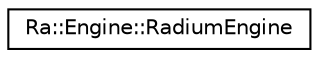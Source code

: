digraph "Graphical Class Hierarchy"
{
 // INTERACTIVE_SVG=YES
 // LATEX_PDF_SIZE
  edge [fontname="Helvetica",fontsize="10",labelfontname="Helvetica",labelfontsize="10"];
  node [fontname="Helvetica",fontsize="10",shape=record];
  rankdir="LR";
  Node0 [label="Ra::Engine::RadiumEngine",height=0.2,width=0.4,color="black", fillcolor="white", style="filled",URL="$classRa_1_1Engine_1_1RadiumEngine.html",tooltip=" "];
}

